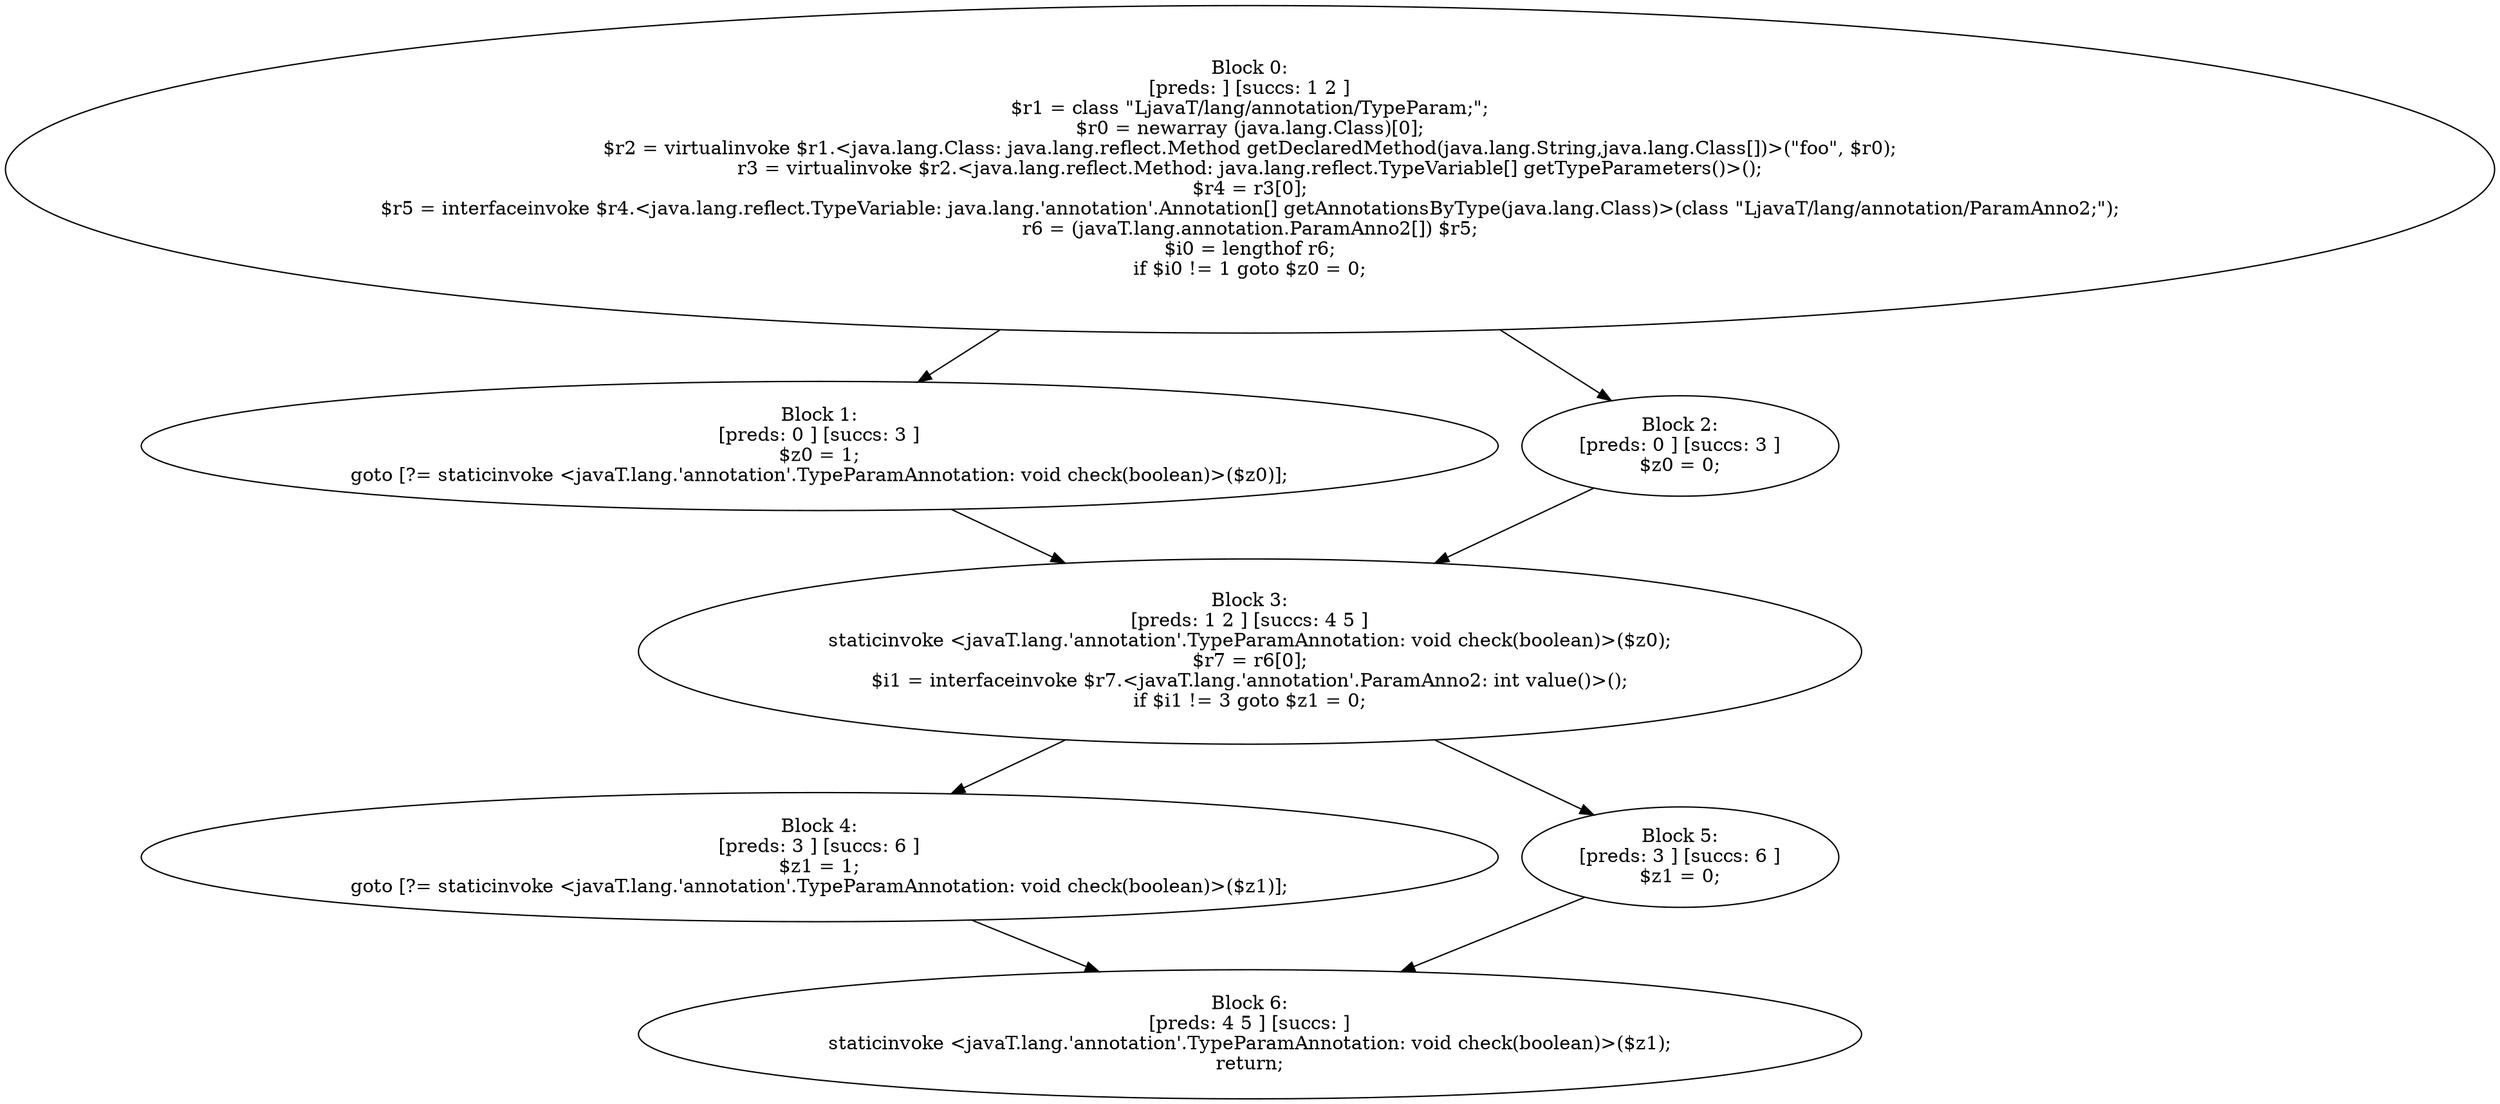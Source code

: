 digraph "unitGraph" {
    "Block 0:
[preds: ] [succs: 1 2 ]
$r1 = class \"LjavaT/lang/annotation/TypeParam;\";
$r0 = newarray (java.lang.Class)[0];
$r2 = virtualinvoke $r1.<java.lang.Class: java.lang.reflect.Method getDeclaredMethod(java.lang.String,java.lang.Class[])>(\"foo\", $r0);
r3 = virtualinvoke $r2.<java.lang.reflect.Method: java.lang.reflect.TypeVariable[] getTypeParameters()>();
$r4 = r3[0];
$r5 = interfaceinvoke $r4.<java.lang.reflect.TypeVariable: java.lang.'annotation'.Annotation[] getAnnotationsByType(java.lang.Class)>(class \"LjavaT/lang/annotation/ParamAnno2;\");
r6 = (javaT.lang.annotation.ParamAnno2[]) $r5;
$i0 = lengthof r6;
if $i0 != 1 goto $z0 = 0;
"
    "Block 1:
[preds: 0 ] [succs: 3 ]
$z0 = 1;
goto [?= staticinvoke <javaT.lang.'annotation'.TypeParamAnnotation: void check(boolean)>($z0)];
"
    "Block 2:
[preds: 0 ] [succs: 3 ]
$z0 = 0;
"
    "Block 3:
[preds: 1 2 ] [succs: 4 5 ]
staticinvoke <javaT.lang.'annotation'.TypeParamAnnotation: void check(boolean)>($z0);
$r7 = r6[0];
$i1 = interfaceinvoke $r7.<javaT.lang.'annotation'.ParamAnno2: int value()>();
if $i1 != 3 goto $z1 = 0;
"
    "Block 4:
[preds: 3 ] [succs: 6 ]
$z1 = 1;
goto [?= staticinvoke <javaT.lang.'annotation'.TypeParamAnnotation: void check(boolean)>($z1)];
"
    "Block 5:
[preds: 3 ] [succs: 6 ]
$z1 = 0;
"
    "Block 6:
[preds: 4 5 ] [succs: ]
staticinvoke <javaT.lang.'annotation'.TypeParamAnnotation: void check(boolean)>($z1);
return;
"
    "Block 0:
[preds: ] [succs: 1 2 ]
$r1 = class \"LjavaT/lang/annotation/TypeParam;\";
$r0 = newarray (java.lang.Class)[0];
$r2 = virtualinvoke $r1.<java.lang.Class: java.lang.reflect.Method getDeclaredMethod(java.lang.String,java.lang.Class[])>(\"foo\", $r0);
r3 = virtualinvoke $r2.<java.lang.reflect.Method: java.lang.reflect.TypeVariable[] getTypeParameters()>();
$r4 = r3[0];
$r5 = interfaceinvoke $r4.<java.lang.reflect.TypeVariable: java.lang.'annotation'.Annotation[] getAnnotationsByType(java.lang.Class)>(class \"LjavaT/lang/annotation/ParamAnno2;\");
r6 = (javaT.lang.annotation.ParamAnno2[]) $r5;
$i0 = lengthof r6;
if $i0 != 1 goto $z0 = 0;
"->"Block 1:
[preds: 0 ] [succs: 3 ]
$z0 = 1;
goto [?= staticinvoke <javaT.lang.'annotation'.TypeParamAnnotation: void check(boolean)>($z0)];
";
    "Block 0:
[preds: ] [succs: 1 2 ]
$r1 = class \"LjavaT/lang/annotation/TypeParam;\";
$r0 = newarray (java.lang.Class)[0];
$r2 = virtualinvoke $r1.<java.lang.Class: java.lang.reflect.Method getDeclaredMethod(java.lang.String,java.lang.Class[])>(\"foo\", $r0);
r3 = virtualinvoke $r2.<java.lang.reflect.Method: java.lang.reflect.TypeVariable[] getTypeParameters()>();
$r4 = r3[0];
$r5 = interfaceinvoke $r4.<java.lang.reflect.TypeVariable: java.lang.'annotation'.Annotation[] getAnnotationsByType(java.lang.Class)>(class \"LjavaT/lang/annotation/ParamAnno2;\");
r6 = (javaT.lang.annotation.ParamAnno2[]) $r5;
$i0 = lengthof r6;
if $i0 != 1 goto $z0 = 0;
"->"Block 2:
[preds: 0 ] [succs: 3 ]
$z0 = 0;
";
    "Block 1:
[preds: 0 ] [succs: 3 ]
$z0 = 1;
goto [?= staticinvoke <javaT.lang.'annotation'.TypeParamAnnotation: void check(boolean)>($z0)];
"->"Block 3:
[preds: 1 2 ] [succs: 4 5 ]
staticinvoke <javaT.lang.'annotation'.TypeParamAnnotation: void check(boolean)>($z0);
$r7 = r6[0];
$i1 = interfaceinvoke $r7.<javaT.lang.'annotation'.ParamAnno2: int value()>();
if $i1 != 3 goto $z1 = 0;
";
    "Block 2:
[preds: 0 ] [succs: 3 ]
$z0 = 0;
"->"Block 3:
[preds: 1 2 ] [succs: 4 5 ]
staticinvoke <javaT.lang.'annotation'.TypeParamAnnotation: void check(boolean)>($z0);
$r7 = r6[0];
$i1 = interfaceinvoke $r7.<javaT.lang.'annotation'.ParamAnno2: int value()>();
if $i1 != 3 goto $z1 = 0;
";
    "Block 3:
[preds: 1 2 ] [succs: 4 5 ]
staticinvoke <javaT.lang.'annotation'.TypeParamAnnotation: void check(boolean)>($z0);
$r7 = r6[0];
$i1 = interfaceinvoke $r7.<javaT.lang.'annotation'.ParamAnno2: int value()>();
if $i1 != 3 goto $z1 = 0;
"->"Block 4:
[preds: 3 ] [succs: 6 ]
$z1 = 1;
goto [?= staticinvoke <javaT.lang.'annotation'.TypeParamAnnotation: void check(boolean)>($z1)];
";
    "Block 3:
[preds: 1 2 ] [succs: 4 5 ]
staticinvoke <javaT.lang.'annotation'.TypeParamAnnotation: void check(boolean)>($z0);
$r7 = r6[0];
$i1 = interfaceinvoke $r7.<javaT.lang.'annotation'.ParamAnno2: int value()>();
if $i1 != 3 goto $z1 = 0;
"->"Block 5:
[preds: 3 ] [succs: 6 ]
$z1 = 0;
";
    "Block 4:
[preds: 3 ] [succs: 6 ]
$z1 = 1;
goto [?= staticinvoke <javaT.lang.'annotation'.TypeParamAnnotation: void check(boolean)>($z1)];
"->"Block 6:
[preds: 4 5 ] [succs: ]
staticinvoke <javaT.lang.'annotation'.TypeParamAnnotation: void check(boolean)>($z1);
return;
";
    "Block 5:
[preds: 3 ] [succs: 6 ]
$z1 = 0;
"->"Block 6:
[preds: 4 5 ] [succs: ]
staticinvoke <javaT.lang.'annotation'.TypeParamAnnotation: void check(boolean)>($z1);
return;
";
}
